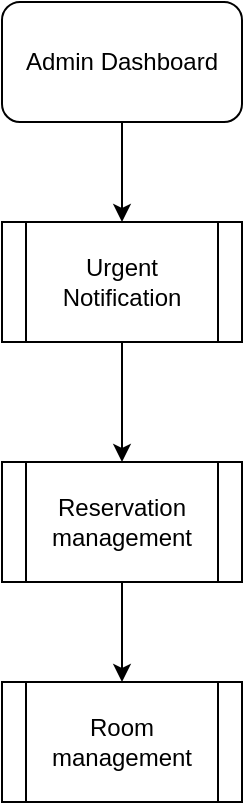 <mxfile version="27.1.5">
  <diagram id="C5RBs43oDa-KdzZeNtuy" name="Page-1">
    <mxGraphModel dx="1611" dy="778" grid="1" gridSize="10" guides="1" tooltips="1" connect="1" arrows="1" fold="1" page="1" pageScale="1" pageWidth="827" pageHeight="1169" math="0" shadow="0">
      <root>
        <mxCell id="WIyWlLk6GJQsqaUBKTNV-0" />
        <mxCell id="WIyWlLk6GJQsqaUBKTNV-1" parent="WIyWlLk6GJQsqaUBKTNV-0" />
        <mxCell id="ylgRz-9_HbumBIyWTCQw-6" style="edgeStyle=orthogonalEdgeStyle;rounded=0;orthogonalLoop=1;jettySize=auto;html=1;" edge="1" parent="WIyWlLk6GJQsqaUBKTNV-1" source="ylgRz-9_HbumBIyWTCQw-0" target="ylgRz-9_HbumBIyWTCQw-2">
          <mxGeometry relative="1" as="geometry" />
        </mxCell>
        <mxCell id="ylgRz-9_HbumBIyWTCQw-0" value="Admin Dashboard" style="rounded=1;whiteSpace=wrap;html=1;" vertex="1" parent="WIyWlLk6GJQsqaUBKTNV-1">
          <mxGeometry x="330" y="30" width="120" height="60" as="geometry" />
        </mxCell>
        <mxCell id="ylgRz-9_HbumBIyWTCQw-7" style="edgeStyle=orthogonalEdgeStyle;rounded=0;orthogonalLoop=1;jettySize=auto;html=1;" edge="1" parent="WIyWlLk6GJQsqaUBKTNV-1" source="ylgRz-9_HbumBIyWTCQw-2" target="ylgRz-9_HbumBIyWTCQw-4">
          <mxGeometry relative="1" as="geometry" />
        </mxCell>
        <mxCell id="ylgRz-9_HbumBIyWTCQw-2" value="Urgent Notification" style="shape=process;whiteSpace=wrap;html=1;backgroundOutline=1;" vertex="1" parent="WIyWlLk6GJQsqaUBKTNV-1">
          <mxGeometry x="330" y="140" width="120" height="60" as="geometry" />
        </mxCell>
        <mxCell id="ylgRz-9_HbumBIyWTCQw-8" style="edgeStyle=orthogonalEdgeStyle;rounded=0;orthogonalLoop=1;jettySize=auto;html=1;" edge="1" parent="WIyWlLk6GJQsqaUBKTNV-1" source="ylgRz-9_HbumBIyWTCQw-4" target="ylgRz-9_HbumBIyWTCQw-5">
          <mxGeometry relative="1" as="geometry" />
        </mxCell>
        <UserObject label="Reservation management" link="https://github.com/Conchero/ecf-back/blob/main/prodDocs/Algoritme/ReservationManagement.drawio" id="ylgRz-9_HbumBIyWTCQw-4">
          <mxCell style="shape=process;whiteSpace=wrap;html=1;backgroundOutline=1;" vertex="1" parent="WIyWlLk6GJQsqaUBKTNV-1">
            <mxGeometry x="330" y="260" width="120" height="60" as="geometry" />
          </mxCell>
        </UserObject>
        <mxCell id="ylgRz-9_HbumBIyWTCQw-5" value="Room management" style="shape=process;whiteSpace=wrap;html=1;backgroundOutline=1;" vertex="1" parent="WIyWlLk6GJQsqaUBKTNV-1">
          <mxGeometry x="330" y="370" width="120" height="60" as="geometry" />
        </mxCell>
      </root>
    </mxGraphModel>
  </diagram>
</mxfile>
